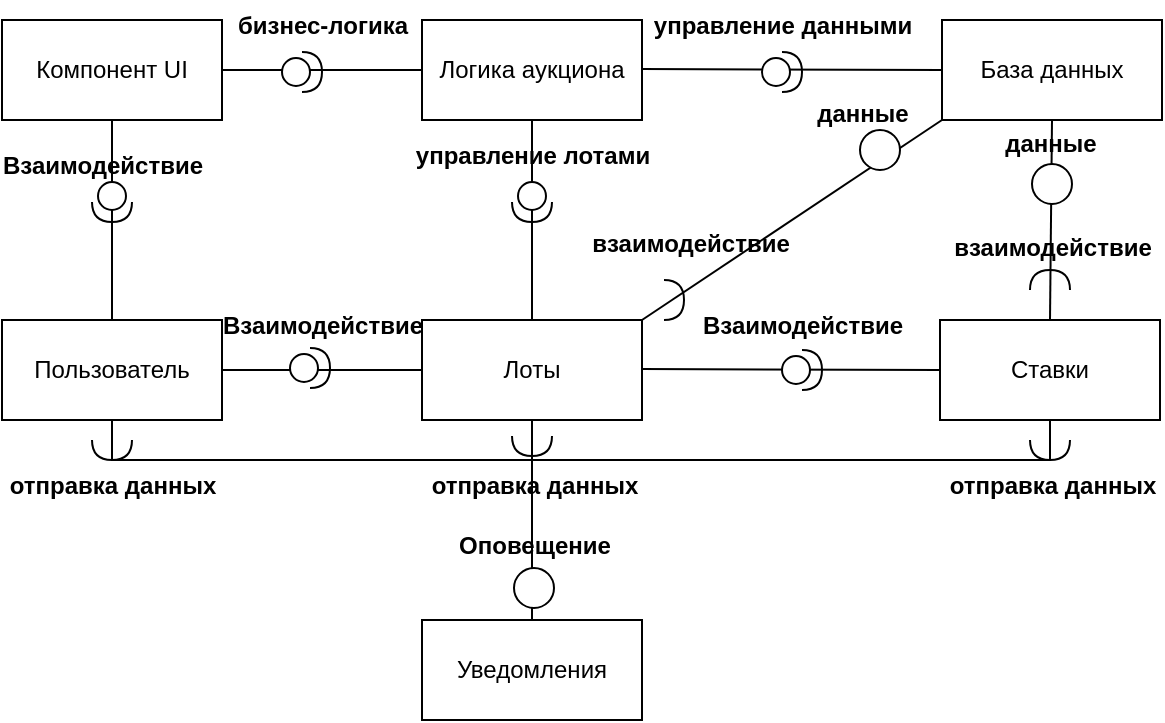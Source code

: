 <mxfile version="27.1.0">
  <diagram name="Страница — 1" id="tvQACrti8Fh03LTp3SZo">
    <mxGraphModel dx="948" dy="558" grid="1" gridSize="10" guides="1" tooltips="1" connect="1" arrows="1" fold="1" page="1" pageScale="1" pageWidth="827" pageHeight="1169" math="0" shadow="0">
      <root>
        <mxCell id="0" />
        <mxCell id="1" parent="0" />
        <mxCell id="dtOABYUJtrZ9MPS8E5Mt-1" value="Компонент UI" style="html=1;whiteSpace=wrap;" vertex="1" parent="1">
          <mxGeometry x="270" y="120" width="110" height="50" as="geometry" />
        </mxCell>
        <mxCell id="dtOABYUJtrZ9MPS8E5Mt-2" value="Пользователь" style="html=1;whiteSpace=wrap;" vertex="1" parent="1">
          <mxGeometry x="270" y="270" width="110" height="50" as="geometry" />
        </mxCell>
        <mxCell id="dtOABYUJtrZ9MPS8E5Mt-3" value="Логика аукциона" style="html=1;whiteSpace=wrap;" vertex="1" parent="1">
          <mxGeometry x="480" y="120" width="110" height="50" as="geometry" />
        </mxCell>
        <mxCell id="dtOABYUJtrZ9MPS8E5Mt-4" value="База данных" style="html=1;whiteSpace=wrap;" vertex="1" parent="1">
          <mxGeometry x="740" y="120" width="110" height="50" as="geometry" />
        </mxCell>
        <mxCell id="dtOABYUJtrZ9MPS8E5Mt-5" value="Ставки" style="html=1;whiteSpace=wrap;" vertex="1" parent="1">
          <mxGeometry x="739" y="270" width="110" height="50" as="geometry" />
        </mxCell>
        <mxCell id="dtOABYUJtrZ9MPS8E5Mt-6" value="Лоты" style="html=1;whiteSpace=wrap;" vertex="1" parent="1">
          <mxGeometry x="480" y="270" width="110" height="50" as="geometry" />
        </mxCell>
        <mxCell id="dtOABYUJtrZ9MPS8E5Mt-7" value="Уведомления" style="html=1;whiteSpace=wrap;" vertex="1" parent="1">
          <mxGeometry x="480" y="420" width="110" height="50" as="geometry" />
        </mxCell>
        <mxCell id="dtOABYUJtrZ9MPS8E5Mt-8" value="" style="endArrow=none;html=1;rounded=0;entryX=0.5;entryY=1;entryDx=0;entryDy=0;exitX=0.5;exitY=0;exitDx=0;exitDy=0;" edge="1" parent="1" source="dtOABYUJtrZ9MPS8E5Mt-2" target="dtOABYUJtrZ9MPS8E5Mt-1">
          <mxGeometry width="50" height="50" relative="1" as="geometry">
            <mxPoint x="170" y="260" as="sourcePoint" />
            <mxPoint x="220" y="210" as="targetPoint" />
          </mxGeometry>
        </mxCell>
        <mxCell id="dtOABYUJtrZ9MPS8E5Mt-11" value="" style="shape=providedRequiredInterface;html=1;verticalLabelPosition=bottom;sketch=0;rotation=90;" vertex="1" parent="1">
          <mxGeometry x="315" y="201" width="20" height="20" as="geometry" />
        </mxCell>
        <mxCell id="dtOABYUJtrZ9MPS8E5Mt-13" value="Взаимодействие" style="text;align=center;fontStyle=1;verticalAlign=middle;spacingLeft=3;spacingRight=3;strokeColor=none;rotatable=0;points=[[0,0.5],[1,0.5]];portConstraint=eastwest;html=1;" vertex="1" parent="1">
          <mxGeometry x="280" y="180" width="80" height="26" as="geometry" />
        </mxCell>
        <mxCell id="dtOABYUJtrZ9MPS8E5Mt-14" value="" style="endArrow=none;html=1;rounded=0;entryX=1;entryY=0.5;entryDx=0;entryDy=0;exitX=0;exitY=0.5;exitDx=0;exitDy=0;" edge="1" parent="1" source="dtOABYUJtrZ9MPS8E5Mt-3" target="dtOABYUJtrZ9MPS8E5Mt-1">
          <mxGeometry width="50" height="50" relative="1" as="geometry">
            <mxPoint x="400" y="290" as="sourcePoint" />
            <mxPoint x="400" y="220" as="targetPoint" />
          </mxGeometry>
        </mxCell>
        <mxCell id="dtOABYUJtrZ9MPS8E5Mt-15" value="" style="shape=providedRequiredInterface;html=1;verticalLabelPosition=bottom;sketch=0;rotation=0;" vertex="1" parent="1">
          <mxGeometry x="410" y="136" width="20" height="20" as="geometry" />
        </mxCell>
        <mxCell id="dtOABYUJtrZ9MPS8E5Mt-16" value="бизнес-логика" style="text;align=center;fontStyle=1;verticalAlign=middle;spacingLeft=3;spacingRight=3;strokeColor=none;rotatable=0;points=[[0,0.5],[1,0.5]];portConstraint=eastwest;html=1;" vertex="1" parent="1">
          <mxGeometry x="390" y="110" width="80" height="26" as="geometry" />
        </mxCell>
        <mxCell id="dtOABYUJtrZ9MPS8E5Mt-17" value="" style="endArrow=none;html=1;rounded=0;entryX=1;entryY=0.5;entryDx=0;entryDy=0;exitX=0;exitY=0.5;exitDx=0;exitDy=0;" edge="1" parent="1" source="dtOABYUJtrZ9MPS8E5Mt-4">
          <mxGeometry width="50" height="50" relative="1" as="geometry">
            <mxPoint x="690" y="144.5" as="sourcePoint" />
            <mxPoint x="590" y="144.5" as="targetPoint" />
          </mxGeometry>
        </mxCell>
        <mxCell id="dtOABYUJtrZ9MPS8E5Mt-18" value="" style="shape=providedRequiredInterface;html=1;verticalLabelPosition=bottom;sketch=0;rotation=0;" vertex="1" parent="1">
          <mxGeometry x="650" y="136" width="20" height="20" as="geometry" />
        </mxCell>
        <mxCell id="dtOABYUJtrZ9MPS8E5Mt-19" value="управление данными" style="text;align=center;fontStyle=1;verticalAlign=middle;spacingLeft=3;spacingRight=3;strokeColor=none;rotatable=0;points=[[0,0.5],[1,0.5]];portConstraint=eastwest;html=1;" vertex="1" parent="1">
          <mxGeometry x="620" y="110" width="80" height="26" as="geometry" />
        </mxCell>
        <mxCell id="dtOABYUJtrZ9MPS8E5Mt-20" value="" style="endArrow=none;html=1;rounded=0;entryX=0.5;entryY=1;entryDx=0;entryDy=0;exitX=0.5;exitY=0;exitDx=0;exitDy=0;" edge="1" parent="1" source="dtOABYUJtrZ9MPS8E5Mt-5" target="dtOABYUJtrZ9MPS8E5Mt-4">
          <mxGeometry width="50" height="50" relative="1" as="geometry">
            <mxPoint x="860" y="210.5" as="sourcePoint" />
            <mxPoint x="710" y="210" as="targetPoint" />
          </mxGeometry>
        </mxCell>
        <mxCell id="dtOABYUJtrZ9MPS8E5Mt-25" value="" style="endArrow=none;html=1;rounded=0;entryX=0.5;entryY=1;entryDx=0;entryDy=0;exitX=0.5;exitY=0;exitDx=0;exitDy=0;" edge="1" parent="1" source="dtOABYUJtrZ9MPS8E5Mt-6" target="dtOABYUJtrZ9MPS8E5Mt-3">
          <mxGeometry width="50" height="50" relative="1" as="geometry">
            <mxPoint x="560" y="210" as="sourcePoint" />
            <mxPoint x="460" y="210" as="targetPoint" />
          </mxGeometry>
        </mxCell>
        <mxCell id="dtOABYUJtrZ9MPS8E5Mt-26" value="" style="shape=providedRequiredInterface;html=1;verticalLabelPosition=bottom;sketch=0;rotation=90;" vertex="1" parent="1">
          <mxGeometry x="525" y="201" width="20" height="20" as="geometry" />
        </mxCell>
        <mxCell id="dtOABYUJtrZ9MPS8E5Mt-27" value="управление лотами" style="text;align=center;fontStyle=1;verticalAlign=middle;spacingLeft=3;spacingRight=3;strokeColor=none;rotatable=0;points=[[0,0.5],[1,0.5]];portConstraint=eastwest;html=1;" vertex="1" parent="1">
          <mxGeometry x="495" y="175" width="80" height="26" as="geometry" />
        </mxCell>
        <mxCell id="dtOABYUJtrZ9MPS8E5Mt-28" value="" style="endArrow=none;html=1;rounded=0;entryX=0;entryY=1;entryDx=0;entryDy=0;exitX=1;exitY=0;exitDx=0;exitDy=0;" edge="1" parent="1" source="dtOABYUJtrZ9MPS8E5Mt-6" target="dtOABYUJtrZ9MPS8E5Mt-4">
          <mxGeometry width="50" height="50" relative="1" as="geometry">
            <mxPoint x="780" y="330" as="sourcePoint" />
            <mxPoint x="780" y="260" as="targetPoint" />
          </mxGeometry>
        </mxCell>
        <mxCell id="dtOABYUJtrZ9MPS8E5Mt-29" value="" style="shape=requiredInterface;html=1;verticalLabelPosition=bottom;sketch=0;" vertex="1" parent="1">
          <mxGeometry x="601" y="250" width="10" height="20" as="geometry" />
        </mxCell>
        <mxCell id="dtOABYUJtrZ9MPS8E5Mt-30" value="взаимодействие" style="text;align=center;fontStyle=1;verticalAlign=middle;spacingLeft=3;spacingRight=3;strokeColor=none;rotatable=0;points=[[0,0.5],[1,0.5]];portConstraint=eastwest;html=1;" vertex="1" parent="1">
          <mxGeometry x="574" y="219" width="80" height="26" as="geometry" />
        </mxCell>
        <mxCell id="dtOABYUJtrZ9MPS8E5Mt-32" value="" style="ellipse;whiteSpace=wrap;html=1;align=center;aspect=fixed;fillColor=none;strokeColor=none;resizable=0;perimeter=centerPerimeter;rotatable=0;allowArrows=0;points=[];outlineConnect=1;" vertex="1" parent="1">
          <mxGeometry x="690" y="180" width="10" height="10" as="geometry" />
        </mxCell>
        <mxCell id="dtOABYUJtrZ9MPS8E5Mt-33" value="" style="ellipse;whiteSpace=wrap;html=1;aspect=fixed;" vertex="1" parent="1">
          <mxGeometry x="699" y="175" width="20" height="20" as="geometry" />
        </mxCell>
        <mxCell id="dtOABYUJtrZ9MPS8E5Mt-35" value="данные" style="text;align=center;fontStyle=1;verticalAlign=middle;spacingLeft=3;spacingRight=3;strokeColor=none;rotatable=0;points=[[0,0.5],[1,0.5]];portConstraint=eastwest;html=1;" vertex="1" parent="1">
          <mxGeometry x="660" y="154" width="80" height="26" as="geometry" />
        </mxCell>
        <mxCell id="dtOABYUJtrZ9MPS8E5Mt-36" value="" style="ellipse;whiteSpace=wrap;html=1;aspect=fixed;" vertex="1" parent="1">
          <mxGeometry x="785" y="192" width="20" height="20" as="geometry" />
        </mxCell>
        <mxCell id="dtOABYUJtrZ9MPS8E5Mt-39" value="" style="shape=requiredInterface;html=1;verticalLabelPosition=bottom;sketch=0;rotation=-90;" vertex="1" parent="1">
          <mxGeometry x="789" y="240" width="10" height="20" as="geometry" />
        </mxCell>
        <mxCell id="dtOABYUJtrZ9MPS8E5Mt-40" value="взаимодействие" style="text;align=center;fontStyle=1;verticalAlign=middle;spacingLeft=3;spacingRight=3;strokeColor=none;rotatable=0;points=[[0,0.5],[1,0.5]];portConstraint=eastwest;html=1;" vertex="1" parent="1">
          <mxGeometry x="755" y="221" width="80" height="26" as="geometry" />
        </mxCell>
        <mxCell id="dtOABYUJtrZ9MPS8E5Mt-42" value="данные" style="text;align=center;fontStyle=1;verticalAlign=middle;spacingLeft=3;spacingRight=3;strokeColor=none;rotatable=0;points=[[0,0.5],[1,0.5]];portConstraint=eastwest;html=1;" vertex="1" parent="1">
          <mxGeometry x="754" y="169" width="80" height="26" as="geometry" />
        </mxCell>
        <mxCell id="dtOABYUJtrZ9MPS8E5Mt-43" value="" style="endArrow=none;html=1;rounded=0;entryX=1;entryY=0.5;entryDx=0;entryDy=0;exitX=0;exitY=0.5;exitDx=0;exitDy=0;" edge="1" parent="1" source="dtOABYUJtrZ9MPS8E5Mt-6" target="dtOABYUJtrZ9MPS8E5Mt-2">
          <mxGeometry width="50" height="50" relative="1" as="geometry">
            <mxPoint x="430" y="380" as="sourcePoint" />
            <mxPoint x="430" y="280" as="targetPoint" />
          </mxGeometry>
        </mxCell>
        <mxCell id="dtOABYUJtrZ9MPS8E5Mt-44" value="" style="endArrow=none;html=1;rounded=0;entryX=1;entryY=0.5;entryDx=0;entryDy=0;exitX=0;exitY=0.5;exitDx=0;exitDy=0;" edge="1" parent="1" source="dtOABYUJtrZ9MPS8E5Mt-5">
          <mxGeometry width="50" height="50" relative="1" as="geometry">
            <mxPoint x="690" y="294.5" as="sourcePoint" />
            <mxPoint x="590" y="294.5" as="targetPoint" />
          </mxGeometry>
        </mxCell>
        <mxCell id="dtOABYUJtrZ9MPS8E5Mt-45" value="" style="shape=providedRequiredInterface;html=1;verticalLabelPosition=bottom;sketch=0;rotation=0;" vertex="1" parent="1">
          <mxGeometry x="414" y="284" width="20" height="20" as="geometry" />
        </mxCell>
        <mxCell id="dtOABYUJtrZ9MPS8E5Mt-46" value="Взаимодействие" style="text;align=center;fontStyle=1;verticalAlign=middle;spacingLeft=3;spacingRight=3;strokeColor=none;rotatable=0;points=[[0,0.5],[1,0.5]];portConstraint=eastwest;html=1;" vertex="1" parent="1">
          <mxGeometry x="390" y="260" width="80" height="26" as="geometry" />
        </mxCell>
        <mxCell id="dtOABYUJtrZ9MPS8E5Mt-47" value="" style="shape=providedRequiredInterface;html=1;verticalLabelPosition=bottom;sketch=0;rotation=0;" vertex="1" parent="1">
          <mxGeometry x="660" y="285" width="20" height="20" as="geometry" />
        </mxCell>
        <mxCell id="dtOABYUJtrZ9MPS8E5Mt-48" value="Взаимодействие" style="text;align=center;fontStyle=1;verticalAlign=middle;spacingLeft=3;spacingRight=3;strokeColor=none;rotatable=0;points=[[0,0.5],[1,0.5]];portConstraint=eastwest;html=1;" vertex="1" parent="1">
          <mxGeometry x="630" y="260" width="80" height="26" as="geometry" />
        </mxCell>
        <mxCell id="dtOABYUJtrZ9MPS8E5Mt-49" value="" style="endArrow=none;html=1;rounded=0;exitX=0.5;exitY=0;exitDx=0;exitDy=0;" edge="1" parent="1" source="dtOABYUJtrZ9MPS8E5Mt-7">
          <mxGeometry width="50" height="50" relative="1" as="geometry">
            <mxPoint x="610" y="350" as="sourcePoint" />
            <mxPoint x="535" y="340" as="targetPoint" />
          </mxGeometry>
        </mxCell>
        <mxCell id="dtOABYUJtrZ9MPS8E5Mt-50" value="" style="endArrow=none;html=1;rounded=0;entryX=0.5;entryY=1;entryDx=0;entryDy=0;" edge="1" parent="1" target="dtOABYUJtrZ9MPS8E5Mt-2">
          <mxGeometry width="50" height="50" relative="1" as="geometry">
            <mxPoint x="540" y="340" as="sourcePoint" />
            <mxPoint x="420" y="360" as="targetPoint" />
            <Array as="points">
              <mxPoint x="325" y="340" />
            </Array>
          </mxGeometry>
        </mxCell>
        <mxCell id="dtOABYUJtrZ9MPS8E5Mt-51" value="" style="endArrow=none;html=1;rounded=0;entryX=0.5;entryY=1;entryDx=0;entryDy=0;" edge="1" parent="1" target="dtOABYUJtrZ9MPS8E5Mt-5">
          <mxGeometry width="50" height="50" relative="1" as="geometry">
            <mxPoint x="530" y="340" as="sourcePoint" />
            <mxPoint x="510" y="330" as="targetPoint" />
            <Array as="points">
              <mxPoint x="794" y="340" />
            </Array>
          </mxGeometry>
        </mxCell>
        <mxCell id="dtOABYUJtrZ9MPS8E5Mt-54" value="" style="shape=requiredInterface;html=1;verticalLabelPosition=bottom;sketch=0;rotation=90;" vertex="1" parent="1">
          <mxGeometry x="320" y="325" width="10" height="20" as="geometry" />
        </mxCell>
        <mxCell id="dtOABYUJtrZ9MPS8E5Mt-56" value="" style="shape=requiredInterface;html=1;verticalLabelPosition=bottom;sketch=0;rotation=90;" vertex="1" parent="1">
          <mxGeometry x="530" y="323" width="10" height="20" as="geometry" />
        </mxCell>
        <mxCell id="dtOABYUJtrZ9MPS8E5Mt-57" value="" style="shape=requiredInterface;html=1;verticalLabelPosition=bottom;sketch=0;rotation=90;" vertex="1" parent="1">
          <mxGeometry x="789" y="325" width="10" height="20" as="geometry" />
        </mxCell>
        <mxCell id="dtOABYUJtrZ9MPS8E5Mt-58" value="" style="endArrow=none;html=1;rounded=0;exitX=0.5;exitY=1;exitDx=0;exitDy=0;" edge="1" parent="1" source="dtOABYUJtrZ9MPS8E5Mt-6">
          <mxGeometry width="50" height="50" relative="1" as="geometry">
            <mxPoint x="690" y="410" as="sourcePoint" />
            <mxPoint x="535" y="360" as="targetPoint" />
          </mxGeometry>
        </mxCell>
        <mxCell id="dtOABYUJtrZ9MPS8E5Mt-59" value="отправка данных" style="text;align=center;fontStyle=1;verticalAlign=middle;spacingLeft=3;spacingRight=3;strokeColor=none;rotatable=0;points=[[0,0.5],[1,0.5]];portConstraint=eastwest;html=1;" vertex="1" parent="1">
          <mxGeometry x="285" y="340" width="80" height="26" as="geometry" />
        </mxCell>
        <mxCell id="dtOABYUJtrZ9MPS8E5Mt-60" value="отправка данных" style="text;align=center;fontStyle=1;verticalAlign=middle;spacingLeft=3;spacingRight=3;strokeColor=none;rotatable=0;points=[[0,0.5],[1,0.5]];portConstraint=eastwest;html=1;" vertex="1" parent="1">
          <mxGeometry x="496" y="340" width="80" height="26" as="geometry" />
        </mxCell>
        <mxCell id="dtOABYUJtrZ9MPS8E5Mt-61" value="отправка данных" style="text;align=center;fontStyle=1;verticalAlign=middle;spacingLeft=3;spacingRight=3;strokeColor=none;rotatable=0;points=[[0,0.5],[1,0.5]];portConstraint=eastwest;html=1;" vertex="1" parent="1">
          <mxGeometry x="755" y="340" width="80" height="26" as="geometry" />
        </mxCell>
        <mxCell id="dtOABYUJtrZ9MPS8E5Mt-62" value="" style="ellipse;whiteSpace=wrap;html=1;aspect=fixed;" vertex="1" parent="1">
          <mxGeometry x="526" y="394" width="20" height="20" as="geometry" />
        </mxCell>
        <mxCell id="dtOABYUJtrZ9MPS8E5Mt-63" value="Оповещение" style="text;align=center;fontStyle=1;verticalAlign=middle;spacingLeft=3;spacingRight=3;strokeColor=none;rotatable=0;points=[[0,0.5],[1,0.5]];portConstraint=eastwest;html=1;" vertex="1" parent="1">
          <mxGeometry x="496" y="370" width="80" height="26" as="geometry" />
        </mxCell>
      </root>
    </mxGraphModel>
  </diagram>
</mxfile>
